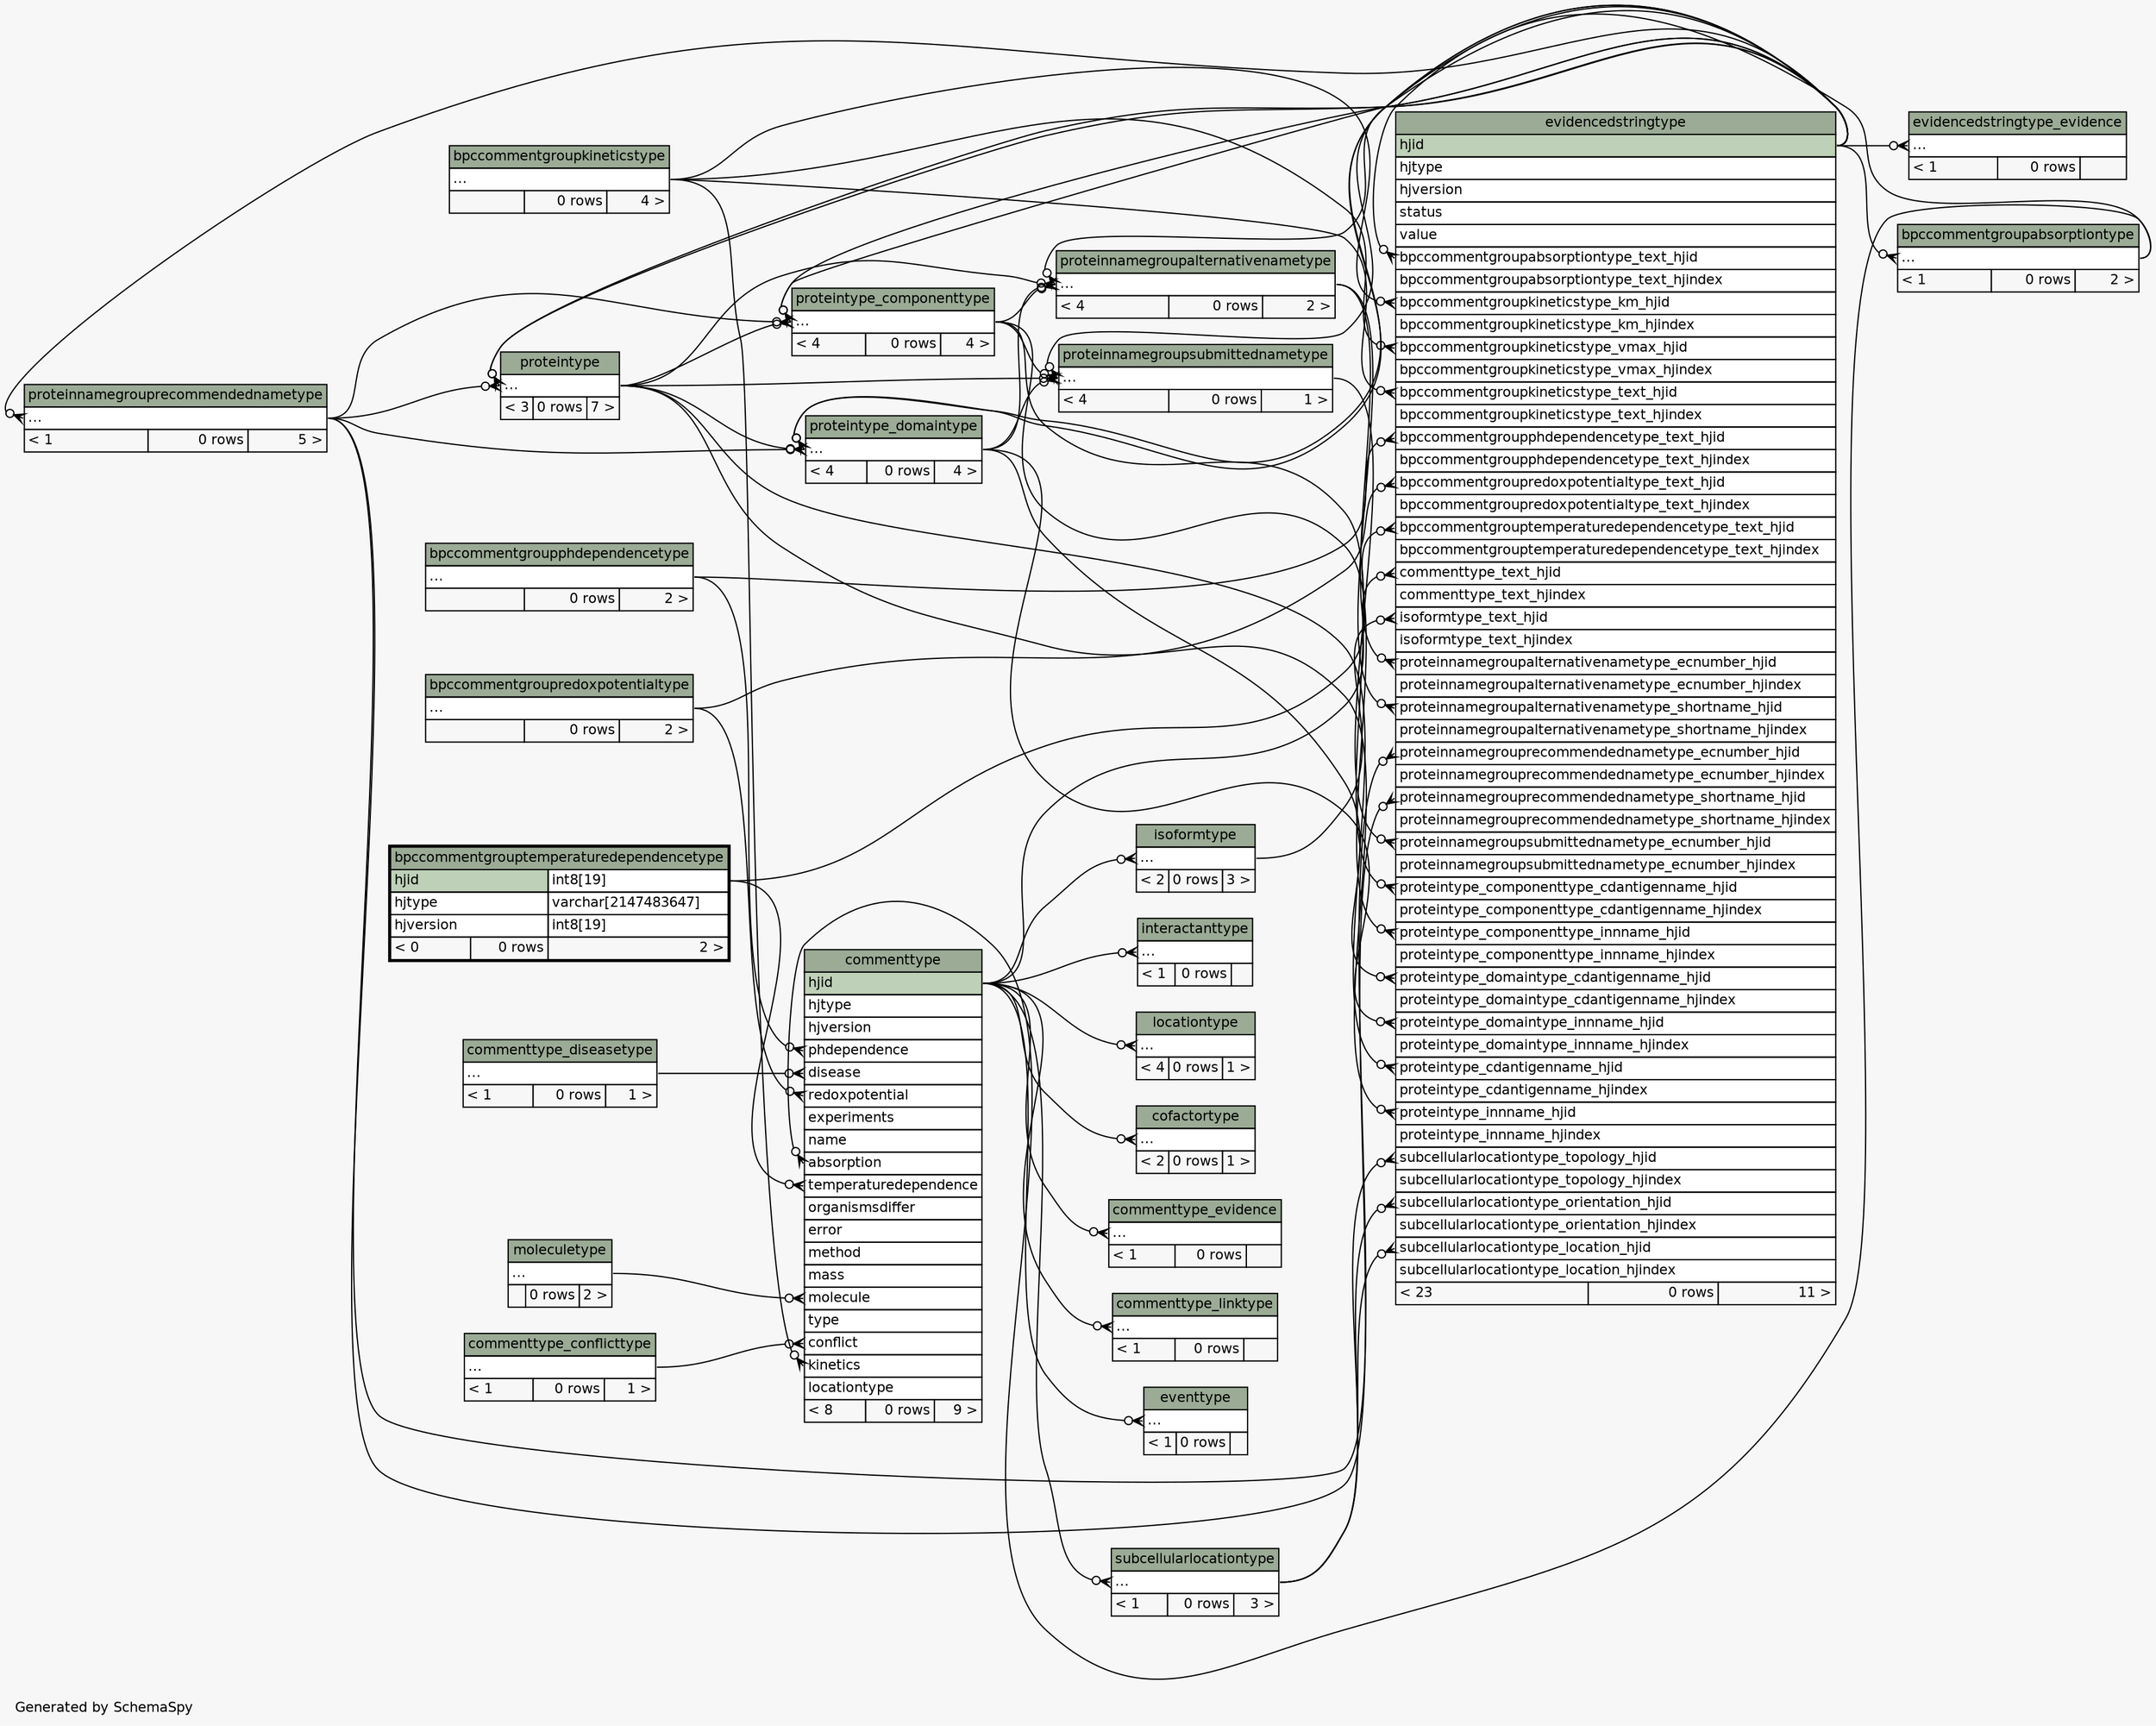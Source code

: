 // dot 2.38.0 on Windows 8.1 6.3
// SchemaSpy rev 590
digraph "twoDegreesRelationshipsDiagram" {
  graph [
    rankdir="RL"
    bgcolor="#f7f7f7"
    label="\nGenerated by SchemaSpy"
    labeljust="l"
    nodesep="0.18"
    ranksep="0.46"
    fontname="Helvetica"
    fontsize="11"
  ];
  node [
    fontname="Helvetica"
    fontsize="11"
    shape="plaintext"
  ];
  edge [
    arrowsize="0.8"
  ];
  "bpccommentgroupabsorptiontype":"elipses":w -> "evidencedstringtype":"hjid":e [arrowhead=none dir=back arrowtail=crowodot];
  "cofactortype":"elipses":w -> "commenttype":"hjid":e [arrowhead=none dir=back arrowtail=crowodot];
  "commenttype":"absorption":w -> "bpccommentgroupabsorptiontype":"elipses":e [arrowhead=none dir=back arrowtail=crowodot];
  "commenttype":"conflict":w -> "commenttype_conflicttype":"elipses":e [arrowhead=none dir=back arrowtail=crowodot];
  "commenttype":"disease":w -> "commenttype_diseasetype":"elipses":e [arrowhead=none dir=back arrowtail=crowodot];
  "commenttype":"kinetics":w -> "bpccommentgroupkineticstype":"elipses":e [arrowhead=none dir=back arrowtail=crowodot];
  "commenttype":"molecule":w -> "moleculetype":"elipses":e [arrowhead=none dir=back arrowtail=crowodot];
  "commenttype":"phdependence":w -> "bpccommentgroupphdependencetype":"elipses":e [arrowhead=none dir=back arrowtail=crowodot];
  "commenttype":"redoxpotential":w -> "bpccommentgroupredoxpotentialtype":"elipses":e [arrowhead=none dir=back arrowtail=crowodot];
  "commenttype":"temperaturedependence":w -> "bpccommentgrouptemperaturedependencetype":"hjid.type":e [arrowhead=none dir=back arrowtail=crowodot];
  "commenttype_evidence":"elipses":w -> "commenttype":"hjid":e [arrowhead=none dir=back arrowtail=crowodot];
  "commenttype_linktype":"elipses":w -> "commenttype":"hjid":e [arrowhead=none dir=back arrowtail=crowodot];
  "eventtype":"elipses":w -> "commenttype":"hjid":e [arrowhead=none dir=back arrowtail=crowodot];
  "evidencedstringtype":"bpccommentgroupabsorptiontype_text_hjid":w -> "bpccommentgroupabsorptiontype":"elipses":e [arrowhead=none dir=back arrowtail=crowodot];
  "evidencedstringtype":"bpccommentgroupkineticstype_km_hjid":w -> "bpccommentgroupkineticstype":"elipses":e [arrowhead=none dir=back arrowtail=crowodot];
  "evidencedstringtype":"bpccommentgroupkineticstype_text_hjid":w -> "bpccommentgroupkineticstype":"elipses":e [arrowhead=none dir=back arrowtail=crowodot];
  "evidencedstringtype":"bpccommentgroupkineticstype_vmax_hjid":w -> "bpccommentgroupkineticstype":"elipses":e [arrowhead=none dir=back arrowtail=crowodot];
  "evidencedstringtype":"bpccommentgroupphdependencetype_text_hjid":w -> "bpccommentgroupphdependencetype":"elipses":e [arrowhead=none dir=back arrowtail=crowodot];
  "evidencedstringtype":"bpccommentgroupredoxpotentialtype_text_hjid":w -> "bpccommentgroupredoxpotentialtype":"elipses":e [arrowhead=none dir=back arrowtail=crowodot];
  "evidencedstringtype":"bpccommentgrouptemperaturedependencetype_text_hjid":w -> "bpccommentgrouptemperaturedependencetype":"hjid.type":e [arrowhead=none dir=back arrowtail=crowodot];
  "evidencedstringtype":"commenttype_text_hjid":w -> "commenttype":"hjid":e [arrowhead=none dir=back arrowtail=crowodot];
  "evidencedstringtype":"isoformtype_text_hjid":w -> "isoformtype":"elipses":e [arrowhead=none dir=back arrowtail=crowodot];
  "evidencedstringtype":"proteinnamegroupalternativenametype_ecnumber_hjid":w -> "proteinnamegroupalternativenametype":"elipses":e [arrowhead=none dir=back arrowtail=crowodot];
  "evidencedstringtype":"proteinnamegroupalternativenametype_shortname_hjid":w -> "proteinnamegroupalternativenametype":"elipses":e [arrowhead=none dir=back arrowtail=crowodot];
  "evidencedstringtype":"proteinnamegrouprecommendednametype_ecnumber_hjid":w -> "proteinnamegrouprecommendednametype":"elipses":e [arrowhead=none dir=back arrowtail=crowodot];
  "evidencedstringtype":"proteinnamegrouprecommendednametype_shortname_hjid":w -> "proteinnamegrouprecommendednametype":"elipses":e [arrowhead=none dir=back arrowtail=crowodot];
  "evidencedstringtype":"proteinnamegroupsubmittednametype_ecnumber_hjid":w -> "proteinnamegroupsubmittednametype":"elipses":e [arrowhead=none dir=back arrowtail=crowodot];
  "evidencedstringtype":"proteintype_cdantigenname_hjid":w -> "proteintype":"elipses":e [arrowhead=none dir=back arrowtail=crowodot];
  "evidencedstringtype":"proteintype_componenttype_cdantigenname_hjid":w -> "proteintype_componenttype":"elipses":e [arrowhead=none dir=back arrowtail=crowodot];
  "evidencedstringtype":"proteintype_componenttype_innname_hjid":w -> "proteintype_componenttype":"elipses":e [arrowhead=none dir=back arrowtail=crowodot];
  "evidencedstringtype":"proteintype_domaintype_cdantigenname_hjid":w -> "proteintype_domaintype":"elipses":e [arrowhead=none dir=back arrowtail=crowodot];
  "evidencedstringtype":"proteintype_domaintype_innname_hjid":w -> "proteintype_domaintype":"elipses":e [arrowhead=none dir=back arrowtail=crowodot];
  "evidencedstringtype":"proteintype_innname_hjid":w -> "proteintype":"elipses":e [arrowhead=none dir=back arrowtail=crowodot];
  "evidencedstringtype":"subcellularlocationtype_location_hjid":w -> "subcellularlocationtype":"elipses":e [arrowhead=none dir=back arrowtail=crowodot];
  "evidencedstringtype":"subcellularlocationtype_orientation_hjid":w -> "subcellularlocationtype":"elipses":e [arrowhead=none dir=back arrowtail=crowodot];
  "evidencedstringtype":"subcellularlocationtype_topology_hjid":w -> "subcellularlocationtype":"elipses":e [arrowhead=none dir=back arrowtail=crowodot];
  "evidencedstringtype_evidence":"elipses":w -> "evidencedstringtype":"hjid":e [arrowhead=none dir=back arrowtail=crowodot];
  "interactanttype":"elipses":w -> "commenttype":"hjid":e [arrowhead=none dir=back arrowtail=crowodot];
  "isoformtype":"elipses":w -> "commenttype":"hjid":e [arrowhead=none dir=back arrowtail=crowodot];
  "locationtype":"elipses":w -> "commenttype":"hjid":e [arrowhead=none dir=back arrowtail=crowodot];
  "proteinnamegroupalternativenametype":"elipses":w -> "evidencedstringtype":"hjid":e [arrowhead=none dir=back arrowtail=crowodot];
  "proteinnamegroupalternativenametype":"elipses":w -> "proteintype":"elipses":e [arrowhead=none dir=back arrowtail=crowodot];
  "proteinnamegroupalternativenametype":"elipses":w -> "proteintype_componenttype":"elipses":e [arrowhead=none dir=back arrowtail=crowodot];
  "proteinnamegroupalternativenametype":"elipses":w -> "proteintype_domaintype":"elipses":e [arrowhead=none dir=back arrowtail=crowodot];
  "proteinnamegrouprecommendednametype":"elipses":w -> "evidencedstringtype":"hjid":e [arrowhead=none dir=back arrowtail=crowodot];
  "proteinnamegroupsubmittednametype":"elipses":w -> "evidencedstringtype":"hjid":e [arrowhead=none dir=back arrowtail=crowodot];
  "proteinnamegroupsubmittednametype":"elipses":w -> "proteintype_componenttype":"elipses":e [arrowhead=none dir=back arrowtail=crowodot];
  "proteinnamegroupsubmittednametype":"elipses":w -> "proteintype_domaintype":"elipses":e [arrowhead=none dir=back arrowtail=crowodot];
  "proteinnamegroupsubmittednametype":"elipses":w -> "proteintype":"elipses":e [arrowhead=none dir=back arrowtail=crowodot];
  "proteintype":"elipses":w -> "evidencedstringtype":"hjid":e [arrowhead=none dir=back arrowtail=crowodot];
  "proteintype":"elipses":w -> "evidencedstringtype":"hjid":e [arrowhead=none dir=back arrowtail=crowodot];
  "proteintype":"elipses":w -> "proteinnamegrouprecommendednametype":"elipses":e [arrowhead=none dir=back arrowtail=crowodot];
  "proteintype_componenttype":"elipses":w -> "evidencedstringtype":"hjid":e [arrowhead=none dir=back arrowtail=crowodot];
  "proteintype_componenttype":"elipses":w -> "evidencedstringtype":"hjid":e [arrowhead=none dir=back arrowtail=crowodot];
  "proteintype_componenttype":"elipses":w -> "proteintype":"elipses":e [arrowhead=none dir=back arrowtail=crowodot];
  "proteintype_componenttype":"elipses":w -> "proteinnamegrouprecommendednametype":"elipses":e [arrowhead=none dir=back arrowtail=crowodot];
  "proteintype_domaintype":"elipses":w -> "evidencedstringtype":"hjid":e [arrowhead=none dir=back arrowtail=crowodot];
  "proteintype_domaintype":"elipses":w -> "evidencedstringtype":"hjid":e [arrowhead=none dir=back arrowtail=crowodot];
  "proteintype_domaintype":"elipses":w -> "proteintype":"elipses":e [arrowhead=none dir=back arrowtail=crowodot];
  "proteintype_domaintype":"elipses":w -> "proteinnamegrouprecommendednametype":"elipses":e [arrowhead=none dir=back arrowtail=crowodot];
  "subcellularlocationtype":"elipses":w -> "commenttype":"hjid":e [arrowhead=none dir=back arrowtail=crowodot];
  "bpccommentgroupabsorptiontype" [
    label=<
    <TABLE BORDER="0" CELLBORDER="1" CELLSPACING="0" BGCOLOR="#ffffff">
      <TR><TD COLSPAN="3" BGCOLOR="#9bab96" ALIGN="CENTER">bpccommentgroupabsorptiontype</TD></TR>
      <TR><TD PORT="elipses" COLSPAN="3" ALIGN="LEFT">...</TD></TR>
      <TR><TD ALIGN="LEFT" BGCOLOR="#f7f7f7">&lt; 1</TD><TD ALIGN="RIGHT" BGCOLOR="#f7f7f7">0 rows</TD><TD ALIGN="RIGHT" BGCOLOR="#f7f7f7">2 &gt;</TD></TR>
    </TABLE>>
    URL="bpccommentgroupabsorptiontype.html"
    tooltip="bpccommentgroupabsorptiontype"
  ];
  "bpccommentgroupkineticstype" [
    label=<
    <TABLE BORDER="0" CELLBORDER="1" CELLSPACING="0" BGCOLOR="#ffffff">
      <TR><TD COLSPAN="3" BGCOLOR="#9bab96" ALIGN="CENTER">bpccommentgroupkineticstype</TD></TR>
      <TR><TD PORT="elipses" COLSPAN="3" ALIGN="LEFT">...</TD></TR>
      <TR><TD ALIGN="LEFT" BGCOLOR="#f7f7f7">  </TD><TD ALIGN="RIGHT" BGCOLOR="#f7f7f7">0 rows</TD><TD ALIGN="RIGHT" BGCOLOR="#f7f7f7">4 &gt;</TD></TR>
    </TABLE>>
    URL="bpccommentgroupkineticstype.html"
    tooltip="bpccommentgroupkineticstype"
  ];
  "bpccommentgroupphdependencetype" [
    label=<
    <TABLE BORDER="0" CELLBORDER="1" CELLSPACING="0" BGCOLOR="#ffffff">
      <TR><TD COLSPAN="3" BGCOLOR="#9bab96" ALIGN="CENTER">bpccommentgroupphdependencetype</TD></TR>
      <TR><TD PORT="elipses" COLSPAN="3" ALIGN="LEFT">...</TD></TR>
      <TR><TD ALIGN="LEFT" BGCOLOR="#f7f7f7">  </TD><TD ALIGN="RIGHT" BGCOLOR="#f7f7f7">0 rows</TD><TD ALIGN="RIGHT" BGCOLOR="#f7f7f7">2 &gt;</TD></TR>
    </TABLE>>
    URL="bpccommentgroupphdependencetype.html"
    tooltip="bpccommentgroupphdependencetype"
  ];
  "bpccommentgroupredoxpotentialtype" [
    label=<
    <TABLE BORDER="0" CELLBORDER="1" CELLSPACING="0" BGCOLOR="#ffffff">
      <TR><TD COLSPAN="3" BGCOLOR="#9bab96" ALIGN="CENTER">bpccommentgroupredoxpotentialtype</TD></TR>
      <TR><TD PORT="elipses" COLSPAN="3" ALIGN="LEFT">...</TD></TR>
      <TR><TD ALIGN="LEFT" BGCOLOR="#f7f7f7">  </TD><TD ALIGN="RIGHT" BGCOLOR="#f7f7f7">0 rows</TD><TD ALIGN="RIGHT" BGCOLOR="#f7f7f7">2 &gt;</TD></TR>
    </TABLE>>
    URL="bpccommentgroupredoxpotentialtype.html"
    tooltip="bpccommentgroupredoxpotentialtype"
  ];
  "bpccommentgrouptemperaturedependencetype" [
    label=<
    <TABLE BORDER="2" CELLBORDER="1" CELLSPACING="0" BGCOLOR="#ffffff">
      <TR><TD COLSPAN="3" BGCOLOR="#9bab96" ALIGN="CENTER">bpccommentgrouptemperaturedependencetype</TD></TR>
      <TR><TD PORT="hjid" COLSPAN="2" BGCOLOR="#bed1b8" ALIGN="LEFT">hjid</TD><TD PORT="hjid.type" ALIGN="LEFT">int8[19]</TD></TR>
      <TR><TD PORT="hjtype" COLSPAN="2" ALIGN="LEFT">hjtype</TD><TD PORT="hjtype.type" ALIGN="LEFT">varchar[2147483647]</TD></TR>
      <TR><TD PORT="hjversion" COLSPAN="2" ALIGN="LEFT">hjversion</TD><TD PORT="hjversion.type" ALIGN="LEFT">int8[19]</TD></TR>
      <TR><TD ALIGN="LEFT" BGCOLOR="#f7f7f7">&lt; 0</TD><TD ALIGN="RIGHT" BGCOLOR="#f7f7f7">0 rows</TD><TD ALIGN="RIGHT" BGCOLOR="#f7f7f7">2 &gt;</TD></TR>
    </TABLE>>
    URL="bpccommentgrouptemperaturedependencetype.html"
    tooltip="bpccommentgrouptemperaturedependencetype"
  ];
  "cofactortype" [
    label=<
    <TABLE BORDER="0" CELLBORDER="1" CELLSPACING="0" BGCOLOR="#ffffff">
      <TR><TD COLSPAN="3" BGCOLOR="#9bab96" ALIGN="CENTER">cofactortype</TD></TR>
      <TR><TD PORT="elipses" COLSPAN="3" ALIGN="LEFT">...</TD></TR>
      <TR><TD ALIGN="LEFT" BGCOLOR="#f7f7f7">&lt; 2</TD><TD ALIGN="RIGHT" BGCOLOR="#f7f7f7">0 rows</TD><TD ALIGN="RIGHT" BGCOLOR="#f7f7f7">1 &gt;</TD></TR>
    </TABLE>>
    URL="cofactortype.html"
    tooltip="cofactortype"
  ];
  "commenttype" [
    label=<
    <TABLE BORDER="0" CELLBORDER="1" CELLSPACING="0" BGCOLOR="#ffffff">
      <TR><TD COLSPAN="3" BGCOLOR="#9bab96" ALIGN="CENTER">commenttype</TD></TR>
      <TR><TD PORT="hjid" COLSPAN="3" BGCOLOR="#bed1b8" ALIGN="LEFT">hjid</TD></TR>
      <TR><TD PORT="hjtype" COLSPAN="3" ALIGN="LEFT">hjtype</TD></TR>
      <TR><TD PORT="hjversion" COLSPAN="3" ALIGN="LEFT">hjversion</TD></TR>
      <TR><TD PORT="phdependence" COLSPAN="3" ALIGN="LEFT">phdependence</TD></TR>
      <TR><TD PORT="disease" COLSPAN="3" ALIGN="LEFT">disease</TD></TR>
      <TR><TD PORT="redoxpotential" COLSPAN="3" ALIGN="LEFT">redoxpotential</TD></TR>
      <TR><TD PORT="experiments" COLSPAN="3" ALIGN="LEFT">experiments</TD></TR>
      <TR><TD PORT="name" COLSPAN="3" ALIGN="LEFT">name</TD></TR>
      <TR><TD PORT="absorption" COLSPAN="3" ALIGN="LEFT">absorption</TD></TR>
      <TR><TD PORT="temperaturedependence" COLSPAN="3" ALIGN="LEFT">temperaturedependence</TD></TR>
      <TR><TD PORT="organismsdiffer" COLSPAN="3" ALIGN="LEFT">organismsdiffer</TD></TR>
      <TR><TD PORT="error" COLSPAN="3" ALIGN="LEFT">error</TD></TR>
      <TR><TD PORT="method" COLSPAN="3" ALIGN="LEFT">method</TD></TR>
      <TR><TD PORT="mass" COLSPAN="3" ALIGN="LEFT">mass</TD></TR>
      <TR><TD PORT="molecule" COLSPAN="3" ALIGN="LEFT">molecule</TD></TR>
      <TR><TD PORT="type" COLSPAN="3" ALIGN="LEFT">type</TD></TR>
      <TR><TD PORT="conflict" COLSPAN="3" ALIGN="LEFT">conflict</TD></TR>
      <TR><TD PORT="kinetics" COLSPAN="3" ALIGN="LEFT">kinetics</TD></TR>
      <TR><TD PORT="locationtype" COLSPAN="3" ALIGN="LEFT">locationtype</TD></TR>
      <TR><TD ALIGN="LEFT" BGCOLOR="#f7f7f7">&lt; 8</TD><TD ALIGN="RIGHT" BGCOLOR="#f7f7f7">0 rows</TD><TD ALIGN="RIGHT" BGCOLOR="#f7f7f7">9 &gt;</TD></TR>
    </TABLE>>
    URL="commenttype.html"
    tooltip="commenttype"
  ];
  "commenttype_conflicttype" [
    label=<
    <TABLE BORDER="0" CELLBORDER="1" CELLSPACING="0" BGCOLOR="#ffffff">
      <TR><TD COLSPAN="3" BGCOLOR="#9bab96" ALIGN="CENTER">commenttype_conflicttype</TD></TR>
      <TR><TD PORT="elipses" COLSPAN="3" ALIGN="LEFT">...</TD></TR>
      <TR><TD ALIGN="LEFT" BGCOLOR="#f7f7f7">&lt; 1</TD><TD ALIGN="RIGHT" BGCOLOR="#f7f7f7">0 rows</TD><TD ALIGN="RIGHT" BGCOLOR="#f7f7f7">1 &gt;</TD></TR>
    </TABLE>>
    URL="commenttype_conflicttype.html"
    tooltip="commenttype_conflicttype"
  ];
  "commenttype_diseasetype" [
    label=<
    <TABLE BORDER="0" CELLBORDER="1" CELLSPACING="0" BGCOLOR="#ffffff">
      <TR><TD COLSPAN="3" BGCOLOR="#9bab96" ALIGN="CENTER">commenttype_diseasetype</TD></TR>
      <TR><TD PORT="elipses" COLSPAN="3" ALIGN="LEFT">...</TD></TR>
      <TR><TD ALIGN="LEFT" BGCOLOR="#f7f7f7">&lt; 1</TD><TD ALIGN="RIGHT" BGCOLOR="#f7f7f7">0 rows</TD><TD ALIGN="RIGHT" BGCOLOR="#f7f7f7">1 &gt;</TD></TR>
    </TABLE>>
    URL="commenttype_diseasetype.html"
    tooltip="commenttype_diseasetype"
  ];
  "commenttype_evidence" [
    label=<
    <TABLE BORDER="0" CELLBORDER="1" CELLSPACING="0" BGCOLOR="#ffffff">
      <TR><TD COLSPAN="3" BGCOLOR="#9bab96" ALIGN="CENTER">commenttype_evidence</TD></TR>
      <TR><TD PORT="elipses" COLSPAN="3" ALIGN="LEFT">...</TD></TR>
      <TR><TD ALIGN="LEFT" BGCOLOR="#f7f7f7">&lt; 1</TD><TD ALIGN="RIGHT" BGCOLOR="#f7f7f7">0 rows</TD><TD ALIGN="RIGHT" BGCOLOR="#f7f7f7">  </TD></TR>
    </TABLE>>
    URL="commenttype_evidence.html"
    tooltip="commenttype_evidence"
  ];
  "commenttype_linktype" [
    label=<
    <TABLE BORDER="0" CELLBORDER="1" CELLSPACING="0" BGCOLOR="#ffffff">
      <TR><TD COLSPAN="3" BGCOLOR="#9bab96" ALIGN="CENTER">commenttype_linktype</TD></TR>
      <TR><TD PORT="elipses" COLSPAN="3" ALIGN="LEFT">...</TD></TR>
      <TR><TD ALIGN="LEFT" BGCOLOR="#f7f7f7">&lt; 1</TD><TD ALIGN="RIGHT" BGCOLOR="#f7f7f7">0 rows</TD><TD ALIGN="RIGHT" BGCOLOR="#f7f7f7">  </TD></TR>
    </TABLE>>
    URL="commenttype_linktype.html"
    tooltip="commenttype_linktype"
  ];
  "eventtype" [
    label=<
    <TABLE BORDER="0" CELLBORDER="1" CELLSPACING="0" BGCOLOR="#ffffff">
      <TR><TD COLSPAN="3" BGCOLOR="#9bab96" ALIGN="CENTER">eventtype</TD></TR>
      <TR><TD PORT="elipses" COLSPAN="3" ALIGN="LEFT">...</TD></TR>
      <TR><TD ALIGN="LEFT" BGCOLOR="#f7f7f7">&lt; 1</TD><TD ALIGN="RIGHT" BGCOLOR="#f7f7f7">0 rows</TD><TD ALIGN="RIGHT" BGCOLOR="#f7f7f7">  </TD></TR>
    </TABLE>>
    URL="eventtype.html"
    tooltip="eventtype"
  ];
  "evidencedstringtype" [
    label=<
    <TABLE BORDER="0" CELLBORDER="1" CELLSPACING="0" BGCOLOR="#ffffff">
      <TR><TD COLSPAN="3" BGCOLOR="#9bab96" ALIGN="CENTER">evidencedstringtype</TD></TR>
      <TR><TD PORT="hjid" COLSPAN="3" BGCOLOR="#bed1b8" ALIGN="LEFT">hjid</TD></TR>
      <TR><TD PORT="hjtype" COLSPAN="3" ALIGN="LEFT">hjtype</TD></TR>
      <TR><TD PORT="hjversion" COLSPAN="3" ALIGN="LEFT">hjversion</TD></TR>
      <TR><TD PORT="status" COLSPAN="3" ALIGN="LEFT">status</TD></TR>
      <TR><TD PORT="value" COLSPAN="3" ALIGN="LEFT">value</TD></TR>
      <TR><TD PORT="bpccommentgroupabsorptiontype_text_hjid" COLSPAN="3" ALIGN="LEFT">bpccommentgroupabsorptiontype_text_hjid</TD></TR>
      <TR><TD PORT="bpccommentgroupabsorptiontype_text_hjindex" COLSPAN="3" ALIGN="LEFT">bpccommentgroupabsorptiontype_text_hjindex</TD></TR>
      <TR><TD PORT="bpccommentgroupkineticstype_km_hjid" COLSPAN="3" ALIGN="LEFT">bpccommentgroupkineticstype_km_hjid</TD></TR>
      <TR><TD PORT="bpccommentgroupkineticstype_km_hjindex" COLSPAN="3" ALIGN="LEFT">bpccommentgroupkineticstype_km_hjindex</TD></TR>
      <TR><TD PORT="bpccommentgroupkineticstype_vmax_hjid" COLSPAN="3" ALIGN="LEFT">bpccommentgroupkineticstype_vmax_hjid</TD></TR>
      <TR><TD PORT="bpccommentgroupkineticstype_vmax_hjindex" COLSPAN="3" ALIGN="LEFT">bpccommentgroupkineticstype_vmax_hjindex</TD></TR>
      <TR><TD PORT="bpccommentgroupkineticstype_text_hjid" COLSPAN="3" ALIGN="LEFT">bpccommentgroupkineticstype_text_hjid</TD></TR>
      <TR><TD PORT="bpccommentgroupkineticstype_text_hjindex" COLSPAN="3" ALIGN="LEFT">bpccommentgroupkineticstype_text_hjindex</TD></TR>
      <TR><TD PORT="bpccommentgroupphdependencetype_text_hjid" COLSPAN="3" ALIGN="LEFT">bpccommentgroupphdependencetype_text_hjid</TD></TR>
      <TR><TD PORT="bpccommentgroupphdependencetype_text_hjindex" COLSPAN="3" ALIGN="LEFT">bpccommentgroupphdependencetype_text_hjindex</TD></TR>
      <TR><TD PORT="bpccommentgroupredoxpotentialtype_text_hjid" COLSPAN="3" ALIGN="LEFT">bpccommentgroupredoxpotentialtype_text_hjid</TD></TR>
      <TR><TD PORT="bpccommentgroupredoxpotentialtype_text_hjindex" COLSPAN="3" ALIGN="LEFT">bpccommentgroupredoxpotentialtype_text_hjindex</TD></TR>
      <TR><TD PORT="bpccommentgrouptemperaturedependencetype_text_hjid" COLSPAN="3" ALIGN="LEFT">bpccommentgrouptemperaturedependencetype_text_hjid</TD></TR>
      <TR><TD PORT="bpccommentgrouptemperaturedependencetype_text_hjindex" COLSPAN="3" ALIGN="LEFT">bpccommentgrouptemperaturedependencetype_text_hjindex</TD></TR>
      <TR><TD PORT="commenttype_text_hjid" COLSPAN="3" ALIGN="LEFT">commenttype_text_hjid</TD></TR>
      <TR><TD PORT="commenttype_text_hjindex" COLSPAN="3" ALIGN="LEFT">commenttype_text_hjindex</TD></TR>
      <TR><TD PORT="isoformtype_text_hjid" COLSPAN="3" ALIGN="LEFT">isoformtype_text_hjid</TD></TR>
      <TR><TD PORT="isoformtype_text_hjindex" COLSPAN="3" ALIGN="LEFT">isoformtype_text_hjindex</TD></TR>
      <TR><TD PORT="proteinnamegroupalternativenametype_ecnumber_hjid" COLSPAN="3" ALIGN="LEFT">proteinnamegroupalternativenametype_ecnumber_hjid</TD></TR>
      <TR><TD PORT="proteinnamegroupalternativenametype_ecnumber_hjindex" COLSPAN="3" ALIGN="LEFT">proteinnamegroupalternativenametype_ecnumber_hjindex</TD></TR>
      <TR><TD PORT="proteinnamegroupalternativenametype_shortname_hjid" COLSPAN="3" ALIGN="LEFT">proteinnamegroupalternativenametype_shortname_hjid</TD></TR>
      <TR><TD PORT="proteinnamegroupalternativenametype_shortname_hjindex" COLSPAN="3" ALIGN="LEFT">proteinnamegroupalternativenametype_shortname_hjindex</TD></TR>
      <TR><TD PORT="proteinnamegrouprecommendednametype_ecnumber_hjid" COLSPAN="3" ALIGN="LEFT">proteinnamegrouprecommendednametype_ecnumber_hjid</TD></TR>
      <TR><TD PORT="proteinnamegrouprecommendednametype_ecnumber_hjindex" COLSPAN="3" ALIGN="LEFT">proteinnamegrouprecommendednametype_ecnumber_hjindex</TD></TR>
      <TR><TD PORT="proteinnamegrouprecommendednametype_shortname_hjid" COLSPAN="3" ALIGN="LEFT">proteinnamegrouprecommendednametype_shortname_hjid</TD></TR>
      <TR><TD PORT="proteinnamegrouprecommendednametype_shortname_hjindex" COLSPAN="3" ALIGN="LEFT">proteinnamegrouprecommendednametype_shortname_hjindex</TD></TR>
      <TR><TD PORT="proteinnamegroupsubmittednametype_ecnumber_hjid" COLSPAN="3" ALIGN="LEFT">proteinnamegroupsubmittednametype_ecnumber_hjid</TD></TR>
      <TR><TD PORT="proteinnamegroupsubmittednametype_ecnumber_hjindex" COLSPAN="3" ALIGN="LEFT">proteinnamegroupsubmittednametype_ecnumber_hjindex</TD></TR>
      <TR><TD PORT="proteintype_componenttype_cdantigenname_hjid" COLSPAN="3" ALIGN="LEFT">proteintype_componenttype_cdantigenname_hjid</TD></TR>
      <TR><TD PORT="proteintype_componenttype_cdantigenname_hjindex" COLSPAN="3" ALIGN="LEFT">proteintype_componenttype_cdantigenname_hjindex</TD></TR>
      <TR><TD PORT="proteintype_componenttype_innname_hjid" COLSPAN="3" ALIGN="LEFT">proteintype_componenttype_innname_hjid</TD></TR>
      <TR><TD PORT="proteintype_componenttype_innname_hjindex" COLSPAN="3" ALIGN="LEFT">proteintype_componenttype_innname_hjindex</TD></TR>
      <TR><TD PORT="proteintype_domaintype_cdantigenname_hjid" COLSPAN="3" ALIGN="LEFT">proteintype_domaintype_cdantigenname_hjid</TD></TR>
      <TR><TD PORT="proteintype_domaintype_cdantigenname_hjindex" COLSPAN="3" ALIGN="LEFT">proteintype_domaintype_cdantigenname_hjindex</TD></TR>
      <TR><TD PORT="proteintype_domaintype_innname_hjid" COLSPAN="3" ALIGN="LEFT">proteintype_domaintype_innname_hjid</TD></TR>
      <TR><TD PORT="proteintype_domaintype_innname_hjindex" COLSPAN="3" ALIGN="LEFT">proteintype_domaintype_innname_hjindex</TD></TR>
      <TR><TD PORT="proteintype_cdantigenname_hjid" COLSPAN="3" ALIGN="LEFT">proteintype_cdantigenname_hjid</TD></TR>
      <TR><TD PORT="proteintype_cdantigenname_hjindex" COLSPAN="3" ALIGN="LEFT">proteintype_cdantigenname_hjindex</TD></TR>
      <TR><TD PORT="proteintype_innname_hjid" COLSPAN="3" ALIGN="LEFT">proteintype_innname_hjid</TD></TR>
      <TR><TD PORT="proteintype_innname_hjindex" COLSPAN="3" ALIGN="LEFT">proteintype_innname_hjindex</TD></TR>
      <TR><TD PORT="subcellularlocationtype_topology_hjid" COLSPAN="3" ALIGN="LEFT">subcellularlocationtype_topology_hjid</TD></TR>
      <TR><TD PORT="subcellularlocationtype_topology_hjindex" COLSPAN="3" ALIGN="LEFT">subcellularlocationtype_topology_hjindex</TD></TR>
      <TR><TD PORT="subcellularlocationtype_orientation_hjid" COLSPAN="3" ALIGN="LEFT">subcellularlocationtype_orientation_hjid</TD></TR>
      <TR><TD PORT="subcellularlocationtype_orientation_hjindex" COLSPAN="3" ALIGN="LEFT">subcellularlocationtype_orientation_hjindex</TD></TR>
      <TR><TD PORT="subcellularlocationtype_location_hjid" COLSPAN="3" ALIGN="LEFT">subcellularlocationtype_location_hjid</TD></TR>
      <TR><TD PORT="subcellularlocationtype_location_hjindex" COLSPAN="3" ALIGN="LEFT">subcellularlocationtype_location_hjindex</TD></TR>
      <TR><TD ALIGN="LEFT" BGCOLOR="#f7f7f7">&lt; 23</TD><TD ALIGN="RIGHT" BGCOLOR="#f7f7f7">0 rows</TD><TD ALIGN="RIGHT" BGCOLOR="#f7f7f7">11 &gt;</TD></TR>
    </TABLE>>
    URL="evidencedstringtype.html"
    tooltip="evidencedstringtype"
  ];
  "evidencedstringtype_evidence" [
    label=<
    <TABLE BORDER="0" CELLBORDER="1" CELLSPACING="0" BGCOLOR="#ffffff">
      <TR><TD COLSPAN="3" BGCOLOR="#9bab96" ALIGN="CENTER">evidencedstringtype_evidence</TD></TR>
      <TR><TD PORT="elipses" COLSPAN="3" ALIGN="LEFT">...</TD></TR>
      <TR><TD ALIGN="LEFT" BGCOLOR="#f7f7f7">&lt; 1</TD><TD ALIGN="RIGHT" BGCOLOR="#f7f7f7">0 rows</TD><TD ALIGN="RIGHT" BGCOLOR="#f7f7f7">  </TD></TR>
    </TABLE>>
    URL="evidencedstringtype_evidence.html"
    tooltip="evidencedstringtype_evidence"
  ];
  "interactanttype" [
    label=<
    <TABLE BORDER="0" CELLBORDER="1" CELLSPACING="0" BGCOLOR="#ffffff">
      <TR><TD COLSPAN="3" BGCOLOR="#9bab96" ALIGN="CENTER">interactanttype</TD></TR>
      <TR><TD PORT="elipses" COLSPAN="3" ALIGN="LEFT">...</TD></TR>
      <TR><TD ALIGN="LEFT" BGCOLOR="#f7f7f7">&lt; 1</TD><TD ALIGN="RIGHT" BGCOLOR="#f7f7f7">0 rows</TD><TD ALIGN="RIGHT" BGCOLOR="#f7f7f7">  </TD></TR>
    </TABLE>>
    URL="interactanttype.html"
    tooltip="interactanttype"
  ];
  "isoformtype" [
    label=<
    <TABLE BORDER="0" CELLBORDER="1" CELLSPACING="0" BGCOLOR="#ffffff">
      <TR><TD COLSPAN="3" BGCOLOR="#9bab96" ALIGN="CENTER">isoformtype</TD></TR>
      <TR><TD PORT="elipses" COLSPAN="3" ALIGN="LEFT">...</TD></TR>
      <TR><TD ALIGN="LEFT" BGCOLOR="#f7f7f7">&lt; 2</TD><TD ALIGN="RIGHT" BGCOLOR="#f7f7f7">0 rows</TD><TD ALIGN="RIGHT" BGCOLOR="#f7f7f7">3 &gt;</TD></TR>
    </TABLE>>
    URL="isoformtype.html"
    tooltip="isoformtype"
  ];
  "locationtype" [
    label=<
    <TABLE BORDER="0" CELLBORDER="1" CELLSPACING="0" BGCOLOR="#ffffff">
      <TR><TD COLSPAN="3" BGCOLOR="#9bab96" ALIGN="CENTER">locationtype</TD></TR>
      <TR><TD PORT="elipses" COLSPAN="3" ALIGN="LEFT">...</TD></TR>
      <TR><TD ALIGN="LEFT" BGCOLOR="#f7f7f7">&lt; 4</TD><TD ALIGN="RIGHT" BGCOLOR="#f7f7f7">0 rows</TD><TD ALIGN="RIGHT" BGCOLOR="#f7f7f7">1 &gt;</TD></TR>
    </TABLE>>
    URL="locationtype.html"
    tooltip="locationtype"
  ];
  "moleculetype" [
    label=<
    <TABLE BORDER="0" CELLBORDER="1" CELLSPACING="0" BGCOLOR="#ffffff">
      <TR><TD COLSPAN="3" BGCOLOR="#9bab96" ALIGN="CENTER">moleculetype</TD></TR>
      <TR><TD PORT="elipses" COLSPAN="3" ALIGN="LEFT">...</TD></TR>
      <TR><TD ALIGN="LEFT" BGCOLOR="#f7f7f7">  </TD><TD ALIGN="RIGHT" BGCOLOR="#f7f7f7">0 rows</TD><TD ALIGN="RIGHT" BGCOLOR="#f7f7f7">2 &gt;</TD></TR>
    </TABLE>>
    URL="moleculetype.html"
    tooltip="moleculetype"
  ];
  "proteinnamegroupalternativenametype" [
    label=<
    <TABLE BORDER="0" CELLBORDER="1" CELLSPACING="0" BGCOLOR="#ffffff">
      <TR><TD COLSPAN="3" BGCOLOR="#9bab96" ALIGN="CENTER">proteinnamegroupalternativenametype</TD></TR>
      <TR><TD PORT="elipses" COLSPAN="3" ALIGN="LEFT">...</TD></TR>
      <TR><TD ALIGN="LEFT" BGCOLOR="#f7f7f7">&lt; 4</TD><TD ALIGN="RIGHT" BGCOLOR="#f7f7f7">0 rows</TD><TD ALIGN="RIGHT" BGCOLOR="#f7f7f7">2 &gt;</TD></TR>
    </TABLE>>
    URL="proteinnamegroupalternativenametype.html"
    tooltip="proteinnamegroupalternativenametype"
  ];
  "proteinnamegrouprecommendednametype" [
    label=<
    <TABLE BORDER="0" CELLBORDER="1" CELLSPACING="0" BGCOLOR="#ffffff">
      <TR><TD COLSPAN="3" BGCOLOR="#9bab96" ALIGN="CENTER">proteinnamegrouprecommendednametype</TD></TR>
      <TR><TD PORT="elipses" COLSPAN="3" ALIGN="LEFT">...</TD></TR>
      <TR><TD ALIGN="LEFT" BGCOLOR="#f7f7f7">&lt; 1</TD><TD ALIGN="RIGHT" BGCOLOR="#f7f7f7">0 rows</TD><TD ALIGN="RIGHT" BGCOLOR="#f7f7f7">5 &gt;</TD></TR>
    </TABLE>>
    URL="proteinnamegrouprecommendednametype.html"
    tooltip="proteinnamegrouprecommendednametype"
  ];
  "proteinnamegroupsubmittednametype" [
    label=<
    <TABLE BORDER="0" CELLBORDER="1" CELLSPACING="0" BGCOLOR="#ffffff">
      <TR><TD COLSPAN="3" BGCOLOR="#9bab96" ALIGN="CENTER">proteinnamegroupsubmittednametype</TD></TR>
      <TR><TD PORT="elipses" COLSPAN="3" ALIGN="LEFT">...</TD></TR>
      <TR><TD ALIGN="LEFT" BGCOLOR="#f7f7f7">&lt; 4</TD><TD ALIGN="RIGHT" BGCOLOR="#f7f7f7">0 rows</TD><TD ALIGN="RIGHT" BGCOLOR="#f7f7f7">1 &gt;</TD></TR>
    </TABLE>>
    URL="proteinnamegroupsubmittednametype.html"
    tooltip="proteinnamegroupsubmittednametype"
  ];
  "proteintype" [
    label=<
    <TABLE BORDER="0" CELLBORDER="1" CELLSPACING="0" BGCOLOR="#ffffff">
      <TR><TD COLSPAN="3" BGCOLOR="#9bab96" ALIGN="CENTER">proteintype</TD></TR>
      <TR><TD PORT="elipses" COLSPAN="3" ALIGN="LEFT">...</TD></TR>
      <TR><TD ALIGN="LEFT" BGCOLOR="#f7f7f7">&lt; 3</TD><TD ALIGN="RIGHT" BGCOLOR="#f7f7f7">0 rows</TD><TD ALIGN="RIGHT" BGCOLOR="#f7f7f7">7 &gt;</TD></TR>
    </TABLE>>
    URL="proteintype.html"
    tooltip="proteintype"
  ];
  "proteintype_componenttype" [
    label=<
    <TABLE BORDER="0" CELLBORDER="1" CELLSPACING="0" BGCOLOR="#ffffff">
      <TR><TD COLSPAN="3" BGCOLOR="#9bab96" ALIGN="CENTER">proteintype_componenttype</TD></TR>
      <TR><TD PORT="elipses" COLSPAN="3" ALIGN="LEFT">...</TD></TR>
      <TR><TD ALIGN="LEFT" BGCOLOR="#f7f7f7">&lt; 4</TD><TD ALIGN="RIGHT" BGCOLOR="#f7f7f7">0 rows</TD><TD ALIGN="RIGHT" BGCOLOR="#f7f7f7">4 &gt;</TD></TR>
    </TABLE>>
    URL="proteintype_componenttype.html"
    tooltip="proteintype_componenttype"
  ];
  "proteintype_domaintype" [
    label=<
    <TABLE BORDER="0" CELLBORDER="1" CELLSPACING="0" BGCOLOR="#ffffff">
      <TR><TD COLSPAN="3" BGCOLOR="#9bab96" ALIGN="CENTER">proteintype_domaintype</TD></TR>
      <TR><TD PORT="elipses" COLSPAN="3" ALIGN="LEFT">...</TD></TR>
      <TR><TD ALIGN="LEFT" BGCOLOR="#f7f7f7">&lt; 4</TD><TD ALIGN="RIGHT" BGCOLOR="#f7f7f7">0 rows</TD><TD ALIGN="RIGHT" BGCOLOR="#f7f7f7">4 &gt;</TD></TR>
    </TABLE>>
    URL="proteintype_domaintype.html"
    tooltip="proteintype_domaintype"
  ];
  "subcellularlocationtype" [
    label=<
    <TABLE BORDER="0" CELLBORDER="1" CELLSPACING="0" BGCOLOR="#ffffff">
      <TR><TD COLSPAN="3" BGCOLOR="#9bab96" ALIGN="CENTER">subcellularlocationtype</TD></TR>
      <TR><TD PORT="elipses" COLSPAN="3" ALIGN="LEFT">...</TD></TR>
      <TR><TD ALIGN="LEFT" BGCOLOR="#f7f7f7">&lt; 1</TD><TD ALIGN="RIGHT" BGCOLOR="#f7f7f7">0 rows</TD><TD ALIGN="RIGHT" BGCOLOR="#f7f7f7">3 &gt;</TD></TR>
    </TABLE>>
    URL="subcellularlocationtype.html"
    tooltip="subcellularlocationtype"
  ];
}
